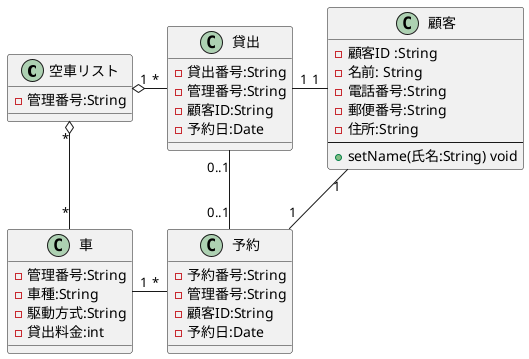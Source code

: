 @startuml 車
' left to right direction
class "空車リスト" as empty_car {
- 管理番号:String
}
class "車" as car {
- 管理番号:String
- 車種:String
- 駆動方式:String
- 貸出料金:int
}
class "貸出" as rental {
- 貸出番号:String
- 管理番号:String
- 顧客ID:String
- 予約日:Date
}
class "顧客" as customer {
- 顧客ID :String
- 名前: String
- 電話番号:String
- 郵便番号:String
- 住所:String
---
+ setName(氏名:String) void
}
class "予約" as reserve {
- 予約番号:String
- 管理番号:String
- 顧客ID:String
- 予約日:Date
}
empty_car "1" o-ri- "*" rental
empty_car "*" o-down- "*" car
rental "0..1" -down- "0..1" reserve
car "1" -ri- "*" reserve
rental "1" -ri- "1" customer
reserve "1" -up- "1" customer
@enduml
